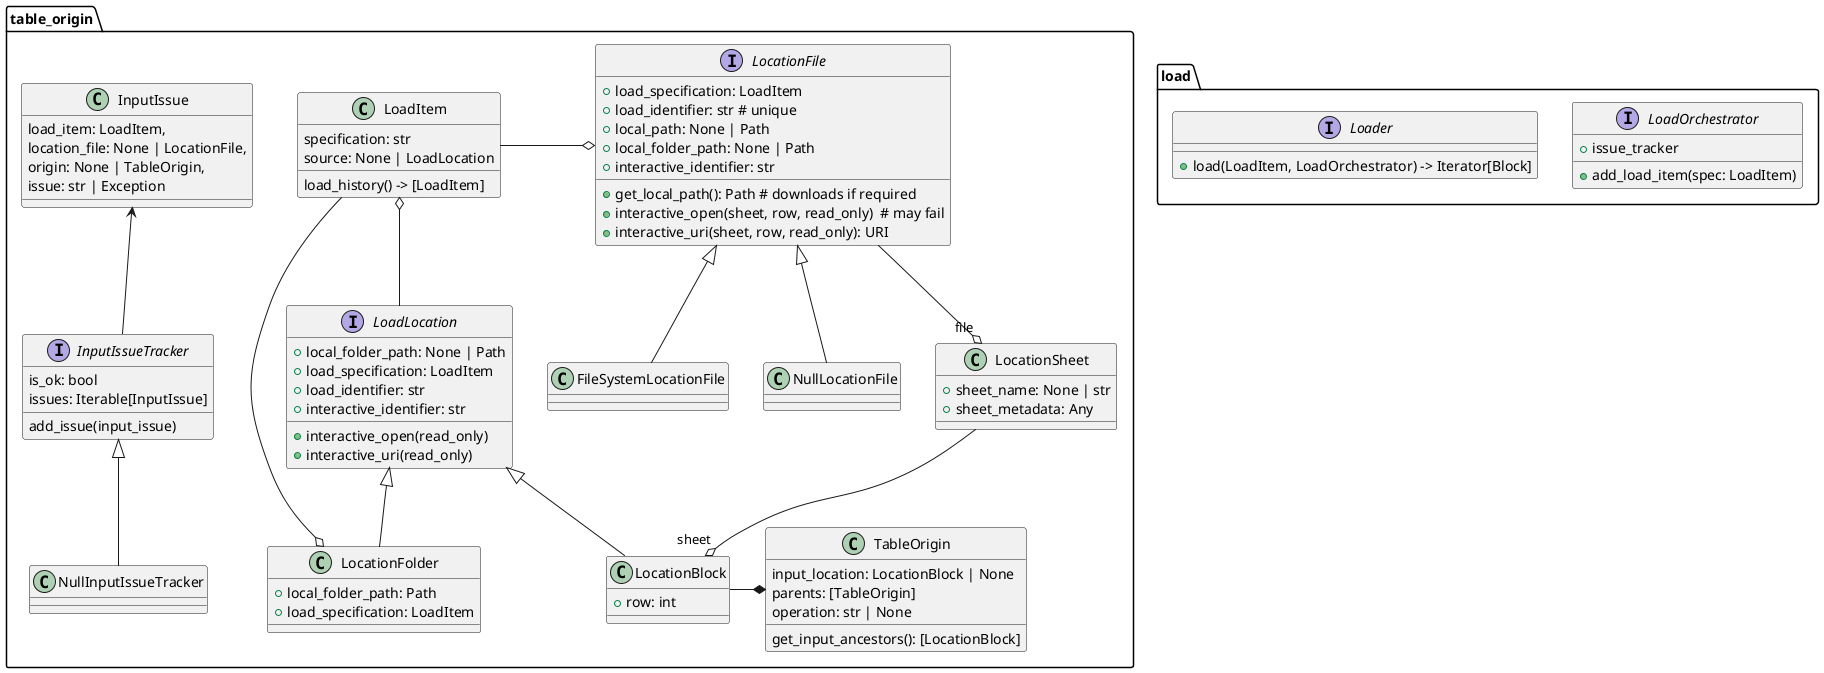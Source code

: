     def resolve(specificaton: str, orchestrator: Orchestrator, included_from: Optional[Location])
     	   # spec may not be unique: it can be relative to included_from
          if identifier is folder:
               for file in folder.glob(pattern):
                   orchestrator.add_source(file, identifier->location)
          else:
          	file_metadata, generator = handlers[identifier->protocol].read(identifier)

@startuml Table Origin

namespace load {
    interface LoadOrchestrator {
        + add_load_item(spec: LoadItem)
        + issue_tracker
    }

    interface Loader {
        + load(LoadItem, LoadOrchestrator) -> Iterator[Block]
    }
}


namespace table_origin {
    class LoadItem  {
        specification: str
        source: None | LoadLocation
        load_history() -> [LoadItem]
    }

    class LocationFolder {
        + local_folder_path: Path
        + load_specification: LoadItem
    }

    LoadItem o-- LoadLocation
    LoadLocation <|-- LocationBlock
    LoadLocation <|-- LocationFolder

    LoadItem --o LocationFolder

    interface LoadLocation {
        + local_folder_path: None | Path
        + load_specification: LoadItem
        + load_identifier: str
        + interactive_open(read_only)
        + interactive_uri(read_only)
        + interactive_identifier: str
    }

    interface LocationFile {
        + load_specification: LoadItem 
        + load_identifier: str # unique
        + local_path: None | Path
        + local_folder_path: None | Path
        + get_local_path(): Path # downloads if required
        + interactive_open(sheet, row, read_only)  # may fail
        + interactive_uri(sheet, row, read_only): URI
        + interactive_identifier: str 
    }

    LocationFile <|-- FileSystemLocationFile
    LocationFile <|-- NullLocationFile
    

    LoadItem  -o LocationFile

    class LocationSheet {
    + sheet_name: None | str
    + sheet_metadata: Any
    }

    LocationFile --o "file" LocationSheet

    class LocationBlock {
    + row: int
    }

    LocationSheet --o "sheet" LocationBlock


    class TableOrigin {
        input_location: LocationBlock | None
        parents: [TableOrigin]
        operation: str | None
        get_input_ancestors(): [LocationBlock]
    }

    LocationBlock -* TableOrigin

    class InputIssue {
        load_item: LoadItem,
        location_file: None | LocationFile,
        origin: None | TableOrigin,
        issue: str | Exception
    }

    interface InputIssueTracker {
        add_issue(input_issue)
        is_ok: bool
        issues: Iterable[InputIssue]
    }

    InputIssue <-- InputIssueTracker

    InputIssueTracker <|-- NullInputIssueTracker
}


@enduml